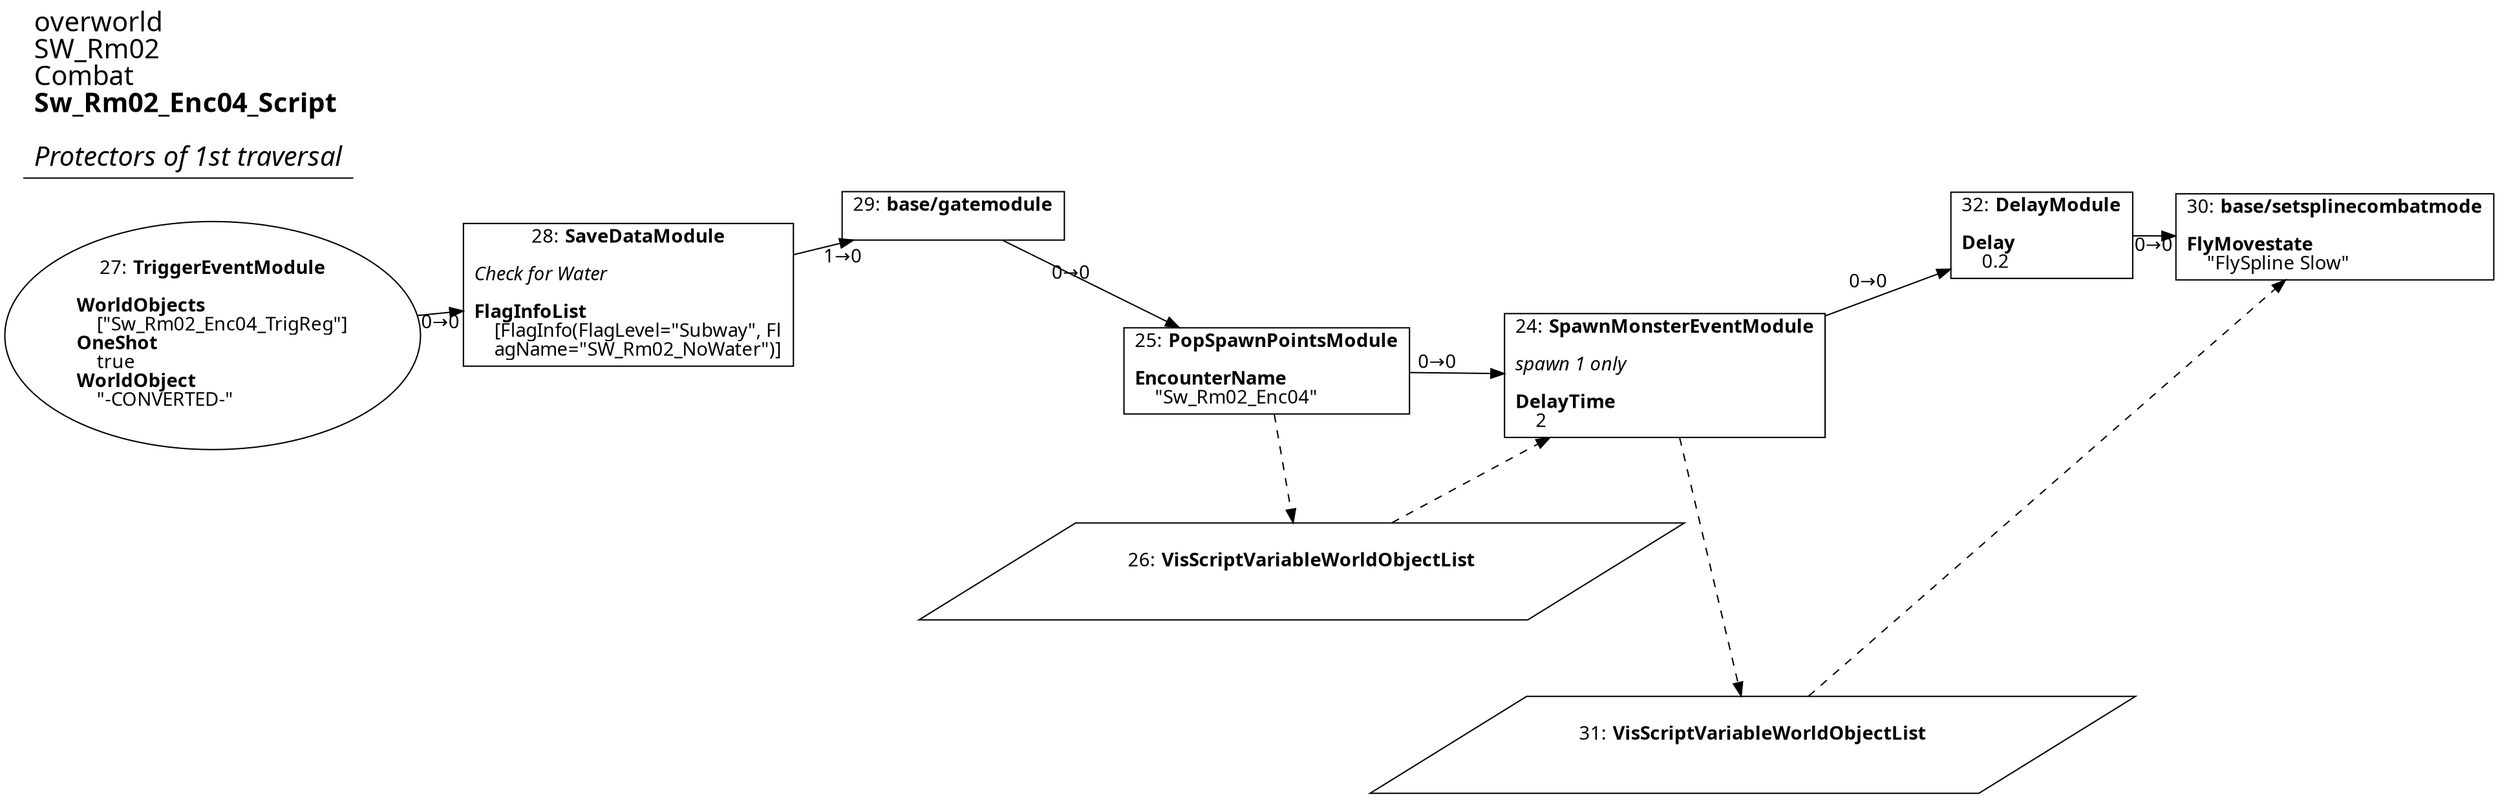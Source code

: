 digraph {
    layout = fdp;
    overlap = prism;
    sep = "+16";
    splines = spline;

    node [ shape = box ];

    graph [ fontname = "Segoe UI" ];
    node [ fontname = "Segoe UI" ];
    edge [ fontname = "Segoe UI" ];

    24 [ label = <24: <b>SpawnMonsterEventModule</b><br/><br/><i>spawn 1 only<br align="left"/></i><br align="left"/><b>DelayTime</b><br align="left"/>    2<br align="left"/>> ];
    24 [ pos = "0.601,1.1550001!" ];
    24 -> 32 [ label = "0→0" ];
    26 -> 24 [ style = dashed ];
    24 -> 31 [ style = dashed ];

    25 [ label = <25: <b>PopSpawnPointsModule</b><br/><br/><b>EncounterName</b><br align="left"/>    &quot;Sw_Rm02_Enc04&quot;<br align="left"/>> ];
    25 [ pos = "0.34100002,1.1580001!" ];
    25 -> 24 [ label = "0→0" ];
    25 -> 26 [ style = dashed ];

    26 [ label = <26: <b>VisScriptVariableWorldObjectList</b><br/><br/>> ];
    26 [ shape = parallelogram ]
    26 [ pos = "0.363,1.029!" ];

    27 [ label = <27: <b>TriggerEventModule</b><br/><br/><b>WorldObjects</b><br align="left"/>    [&quot;Sw_Rm02_Enc04_TrigReg&quot;]<br align="left"/><b>OneShot</b><br align="left"/>    true<br align="left"/><b>WorldObject</b><br align="left"/>    &quot;-CONVERTED-&quot;<br align="left"/>> ];
    27 [ shape = oval ]
    27 [ pos = "-0.347,1.246!" ];
    27 -> 28 [ label = "0→0" ];

    28 [ label = <28: <b>SaveDataModule</b><br/><br/><i>Check for Water<br align="left"/></i><br align="left"/><b>FlagInfoList</b><br align="left"/>    [FlagInfo(FlagLevel=&quot;Subway&quot;, Fl<br align="left"/>    agName=&quot;SW_Rm02_NoWater&quot;)]<br align="left"/>> ];
    28 [ pos = "-0.101,1.246!" ];
    28 -> 29 [ label = "1→0" ];

    29 [ label = <29: <b>base/gatemodule</b><br/><br/>> ];
    29 [ pos = "0.135,1.2550001!" ];
    29 -> 25 [ label = "0→0" ];

    30 [ label = <30: <b>base/setsplinecombatmode</b><br/><br/><b>FlyMovestate</b><br align="left"/>    &quot;FlySpline Slow&quot;<br align="left"/>> ];
    30 [ pos = "1.0200001,1.2440001!" ];
    31 -> 30 [ style = dashed ];

    31 [ label = <31: <b>VisScriptVariableWorldObjectList</b><br/><br/>> ];
    31 [ shape = parallelogram ]
    31 [ pos = "0.656,0.91700006!" ];

    32 [ label = <32: <b>DelayModule</b><br/><br/><b>Delay</b><br align="left"/>    0.2<br align="left"/>> ];
    32 [ pos = "0.85400003,1.245!" ];
    32 -> 30 [ label = "0→0" ];

    title [ pos = "-0.34800002,1.256!" ];
    title [ shape = underline ];
    title [ label = <<font point-size="20">overworld<br align="left"/>SW_Rm02<br align="left"/>Combat<br align="left"/><b>Sw_Rm02_Enc04_Script</b><br align="left"/><br/><i>Protectors of 1st traversal</i><br align="left"/></font>> ];
}
